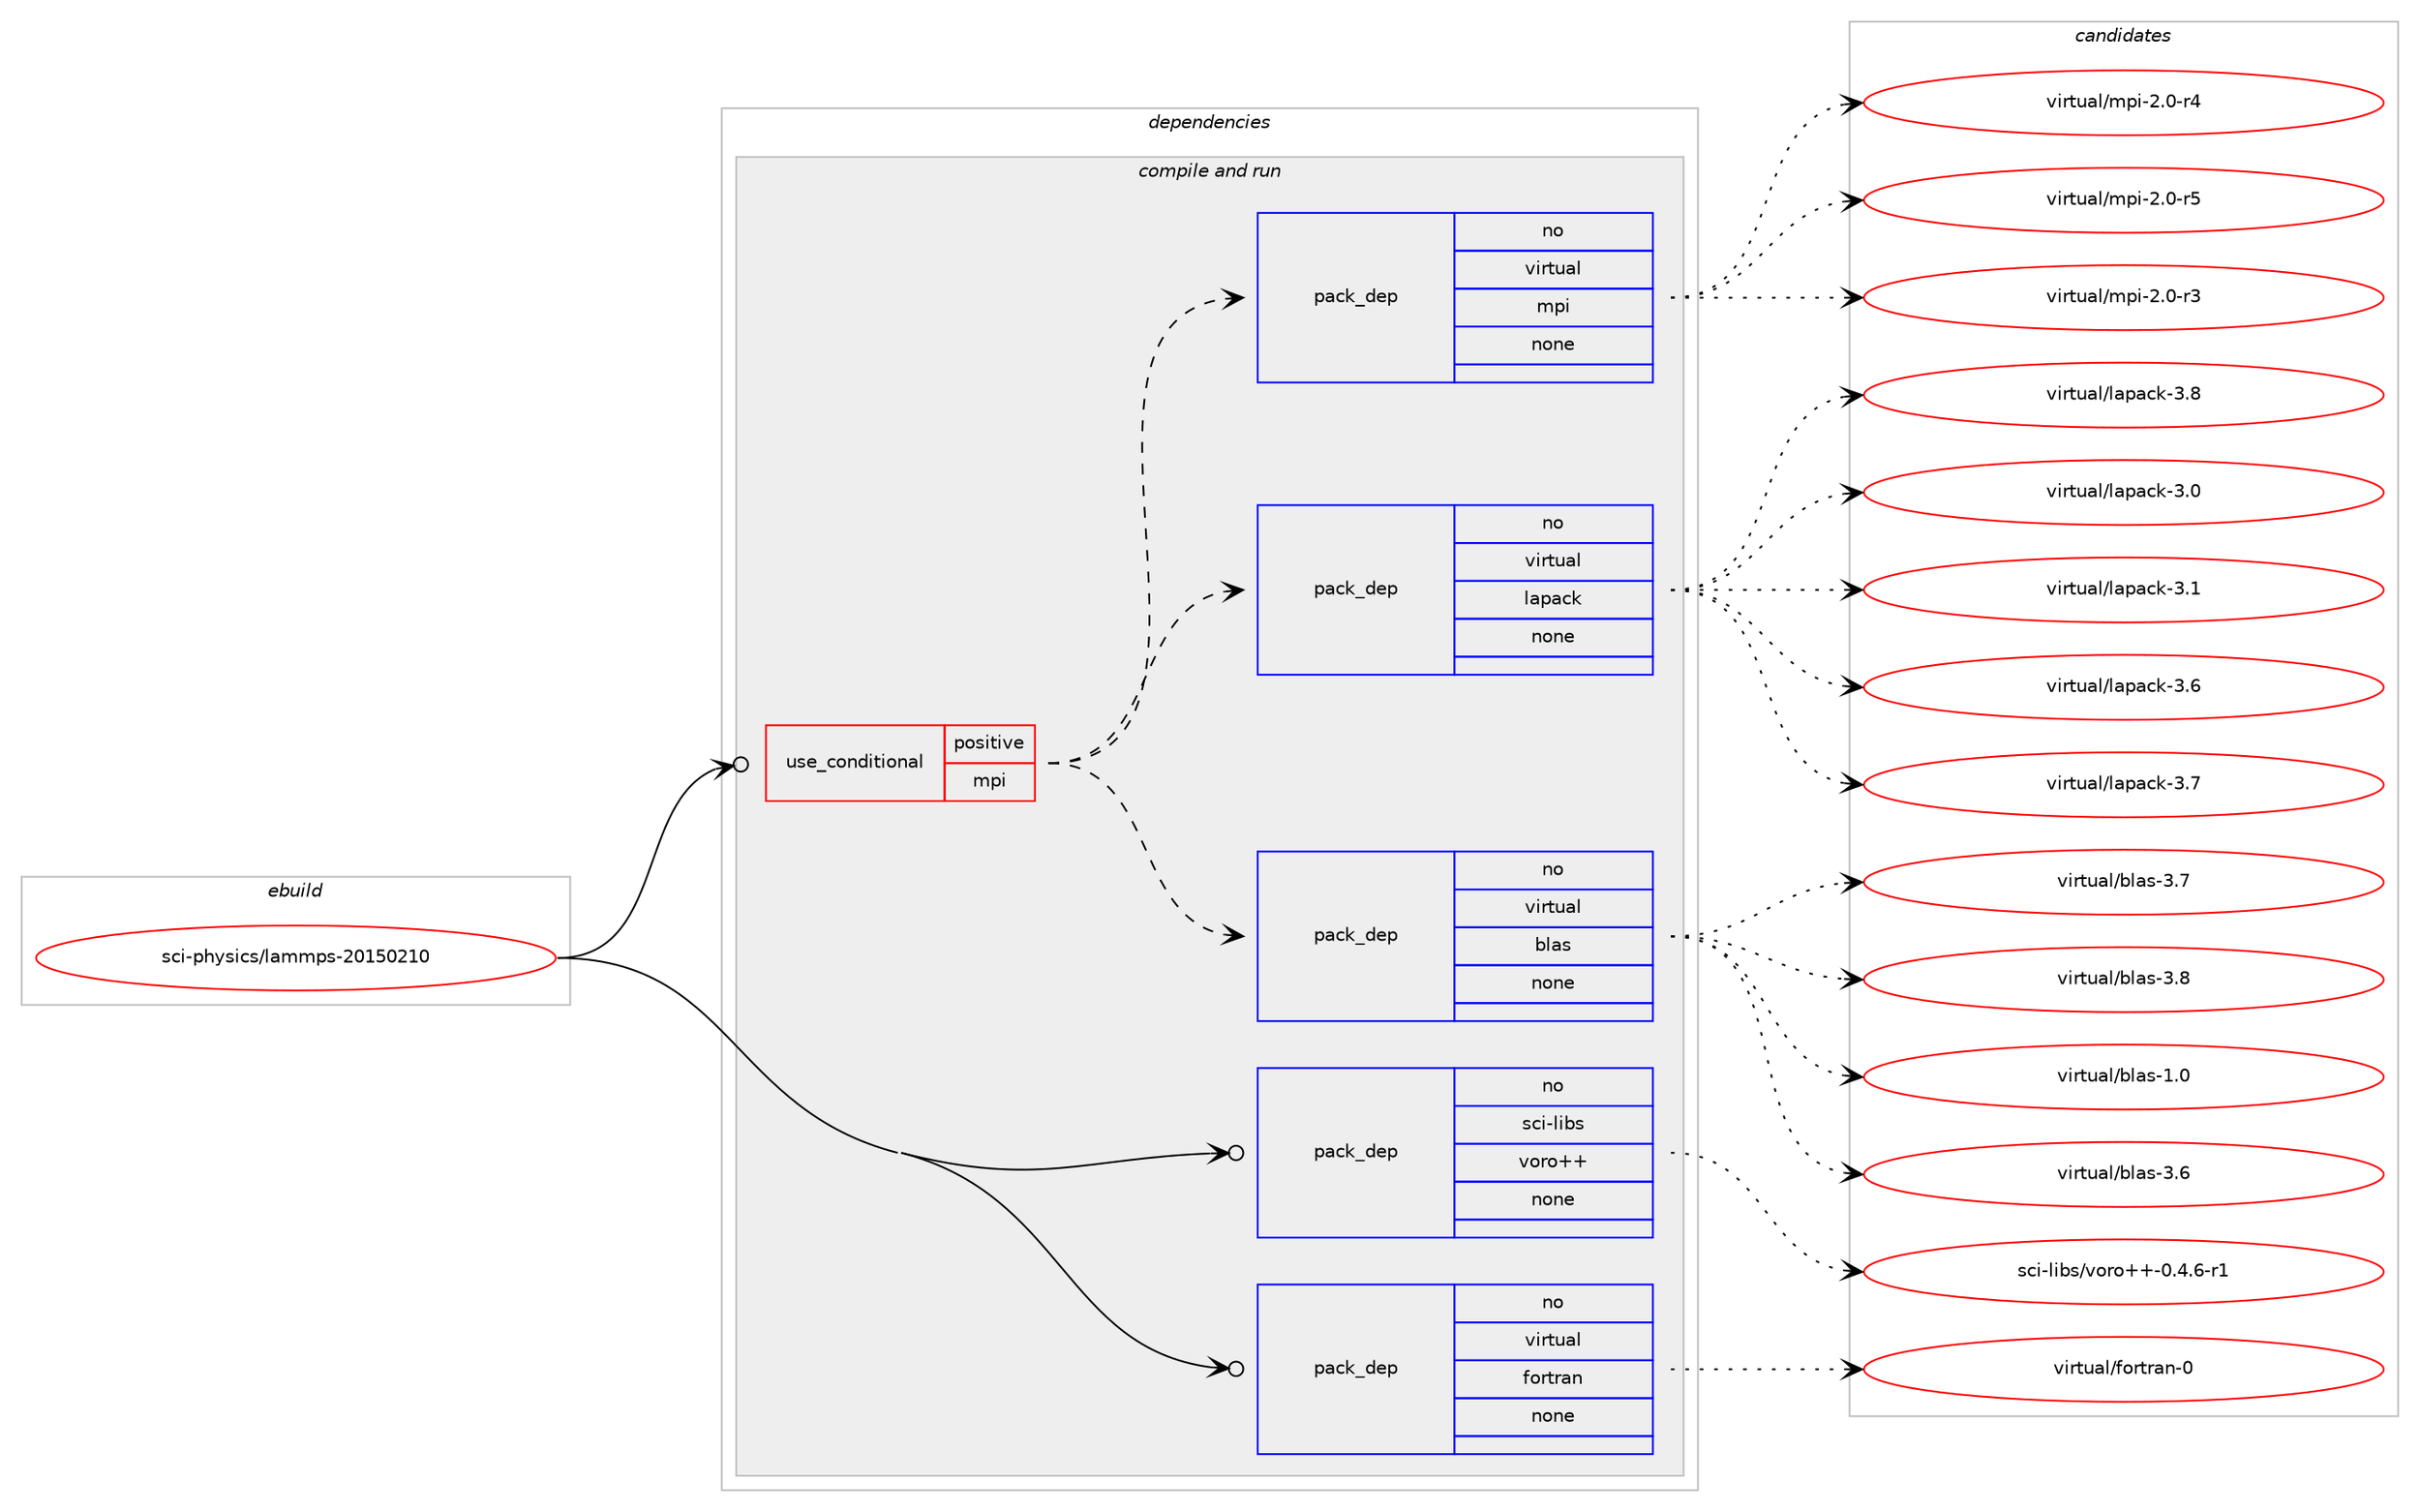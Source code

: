 digraph prolog {

# *************
# Graph options
# *************

newrank=true;
concentrate=true;
compound=true;
graph [rankdir=LR,fontname=Helvetica,fontsize=10,ranksep=1.5];#, ranksep=2.5, nodesep=0.2];
edge  [arrowhead=vee];
node  [fontname=Helvetica,fontsize=10];

# **********
# The ebuild
# **********

subgraph cluster_leftcol {
color=gray;
rank=same;
label=<<i>ebuild</i>>;
id [label="sci-physics/lammps-20150210", color=red, width=4, href="../sci-physics/lammps-20150210.svg"];
}

# ****************
# The dependencies
# ****************

subgraph cluster_midcol {
color=gray;
label=<<i>dependencies</i>>;
subgraph cluster_compile {
fillcolor="#eeeeee";
style=filled;
label=<<i>compile</i>>;
}
subgraph cluster_compileandrun {
fillcolor="#eeeeee";
style=filled;
label=<<i>compile and run</i>>;
subgraph cond209554 {
dependency863387 [label=<<TABLE BORDER="0" CELLBORDER="1" CELLSPACING="0" CELLPADDING="4"><TR><TD ROWSPAN="3" CELLPADDING="10">use_conditional</TD></TR><TR><TD>positive</TD></TR><TR><TD>mpi</TD></TR></TABLE>>, shape=none, color=red];
subgraph pack638565 {
dependency863388 [label=<<TABLE BORDER="0" CELLBORDER="1" CELLSPACING="0" CELLPADDING="4" WIDTH="220"><TR><TD ROWSPAN="6" CELLPADDING="30">pack_dep</TD></TR><TR><TD WIDTH="110">no</TD></TR><TR><TD>virtual</TD></TR><TR><TD>blas</TD></TR><TR><TD>none</TD></TR><TR><TD></TD></TR></TABLE>>, shape=none, color=blue];
}
dependency863387:e -> dependency863388:w [weight=20,style="dashed",arrowhead="vee"];
subgraph pack638566 {
dependency863389 [label=<<TABLE BORDER="0" CELLBORDER="1" CELLSPACING="0" CELLPADDING="4" WIDTH="220"><TR><TD ROWSPAN="6" CELLPADDING="30">pack_dep</TD></TR><TR><TD WIDTH="110">no</TD></TR><TR><TD>virtual</TD></TR><TR><TD>lapack</TD></TR><TR><TD>none</TD></TR><TR><TD></TD></TR></TABLE>>, shape=none, color=blue];
}
dependency863387:e -> dependency863389:w [weight=20,style="dashed",arrowhead="vee"];
subgraph pack638567 {
dependency863390 [label=<<TABLE BORDER="0" CELLBORDER="1" CELLSPACING="0" CELLPADDING="4" WIDTH="220"><TR><TD ROWSPAN="6" CELLPADDING="30">pack_dep</TD></TR><TR><TD WIDTH="110">no</TD></TR><TR><TD>virtual</TD></TR><TR><TD>mpi</TD></TR><TR><TD>none</TD></TR><TR><TD></TD></TR></TABLE>>, shape=none, color=blue];
}
dependency863387:e -> dependency863390:w [weight=20,style="dashed",arrowhead="vee"];
}
id:e -> dependency863387:w [weight=20,style="solid",arrowhead="odotvee"];
subgraph pack638568 {
dependency863391 [label=<<TABLE BORDER="0" CELLBORDER="1" CELLSPACING="0" CELLPADDING="4" WIDTH="220"><TR><TD ROWSPAN="6" CELLPADDING="30">pack_dep</TD></TR><TR><TD WIDTH="110">no</TD></TR><TR><TD>sci-libs</TD></TR><TR><TD>voro++</TD></TR><TR><TD>none</TD></TR><TR><TD></TD></TR></TABLE>>, shape=none, color=blue];
}
id:e -> dependency863391:w [weight=20,style="solid",arrowhead="odotvee"];
subgraph pack638569 {
dependency863392 [label=<<TABLE BORDER="0" CELLBORDER="1" CELLSPACING="0" CELLPADDING="4" WIDTH="220"><TR><TD ROWSPAN="6" CELLPADDING="30">pack_dep</TD></TR><TR><TD WIDTH="110">no</TD></TR><TR><TD>virtual</TD></TR><TR><TD>fortran</TD></TR><TR><TD>none</TD></TR><TR><TD></TD></TR></TABLE>>, shape=none, color=blue];
}
id:e -> dependency863392:w [weight=20,style="solid",arrowhead="odotvee"];
}
subgraph cluster_run {
fillcolor="#eeeeee";
style=filled;
label=<<i>run</i>>;
}
}

# **************
# The candidates
# **************

subgraph cluster_choices {
rank=same;
color=gray;
label=<<i>candidates</i>>;

subgraph choice638565 {
color=black;
nodesep=1;
choice1181051141161179710847981089711545494648 [label="virtual/blas-1.0", color=red, width=4,href="../virtual/blas-1.0.svg"];
choice1181051141161179710847981089711545514654 [label="virtual/blas-3.6", color=red, width=4,href="../virtual/blas-3.6.svg"];
choice1181051141161179710847981089711545514655 [label="virtual/blas-3.7", color=red, width=4,href="../virtual/blas-3.7.svg"];
choice1181051141161179710847981089711545514656 [label="virtual/blas-3.8", color=red, width=4,href="../virtual/blas-3.8.svg"];
dependency863388:e -> choice1181051141161179710847981089711545494648:w [style=dotted,weight="100"];
dependency863388:e -> choice1181051141161179710847981089711545514654:w [style=dotted,weight="100"];
dependency863388:e -> choice1181051141161179710847981089711545514655:w [style=dotted,weight="100"];
dependency863388:e -> choice1181051141161179710847981089711545514656:w [style=dotted,weight="100"];
}
subgraph choice638566 {
color=black;
nodesep=1;
choice118105114116117971084710897112979910745514648 [label="virtual/lapack-3.0", color=red, width=4,href="../virtual/lapack-3.0.svg"];
choice118105114116117971084710897112979910745514649 [label="virtual/lapack-3.1", color=red, width=4,href="../virtual/lapack-3.1.svg"];
choice118105114116117971084710897112979910745514654 [label="virtual/lapack-3.6", color=red, width=4,href="../virtual/lapack-3.6.svg"];
choice118105114116117971084710897112979910745514655 [label="virtual/lapack-3.7", color=red, width=4,href="../virtual/lapack-3.7.svg"];
choice118105114116117971084710897112979910745514656 [label="virtual/lapack-3.8", color=red, width=4,href="../virtual/lapack-3.8.svg"];
dependency863389:e -> choice118105114116117971084710897112979910745514648:w [style=dotted,weight="100"];
dependency863389:e -> choice118105114116117971084710897112979910745514649:w [style=dotted,weight="100"];
dependency863389:e -> choice118105114116117971084710897112979910745514654:w [style=dotted,weight="100"];
dependency863389:e -> choice118105114116117971084710897112979910745514655:w [style=dotted,weight="100"];
dependency863389:e -> choice118105114116117971084710897112979910745514656:w [style=dotted,weight="100"];
}
subgraph choice638567 {
color=black;
nodesep=1;
choice1181051141161179710847109112105455046484511451 [label="virtual/mpi-2.0-r3", color=red, width=4,href="../virtual/mpi-2.0-r3.svg"];
choice1181051141161179710847109112105455046484511452 [label="virtual/mpi-2.0-r4", color=red, width=4,href="../virtual/mpi-2.0-r4.svg"];
choice1181051141161179710847109112105455046484511453 [label="virtual/mpi-2.0-r5", color=red, width=4,href="../virtual/mpi-2.0-r5.svg"];
dependency863390:e -> choice1181051141161179710847109112105455046484511451:w [style=dotted,weight="100"];
dependency863390:e -> choice1181051141161179710847109112105455046484511452:w [style=dotted,weight="100"];
dependency863390:e -> choice1181051141161179710847109112105455046484511453:w [style=dotted,weight="100"];
}
subgraph choice638568 {
color=black;
nodesep=1;
choice1159910545108105981154711811111411143434548465246544511449 [label="sci-libs/voro++-0.4.6-r1", color=red, width=4,href="../sci-libs/voro++-0.4.6-r1.svg"];
dependency863391:e -> choice1159910545108105981154711811111411143434548465246544511449:w [style=dotted,weight="100"];
}
subgraph choice638569 {
color=black;
nodesep=1;
choice1181051141161179710847102111114116114971104548 [label="virtual/fortran-0", color=red, width=4,href="../virtual/fortran-0.svg"];
dependency863392:e -> choice1181051141161179710847102111114116114971104548:w [style=dotted,weight="100"];
}
}

}
